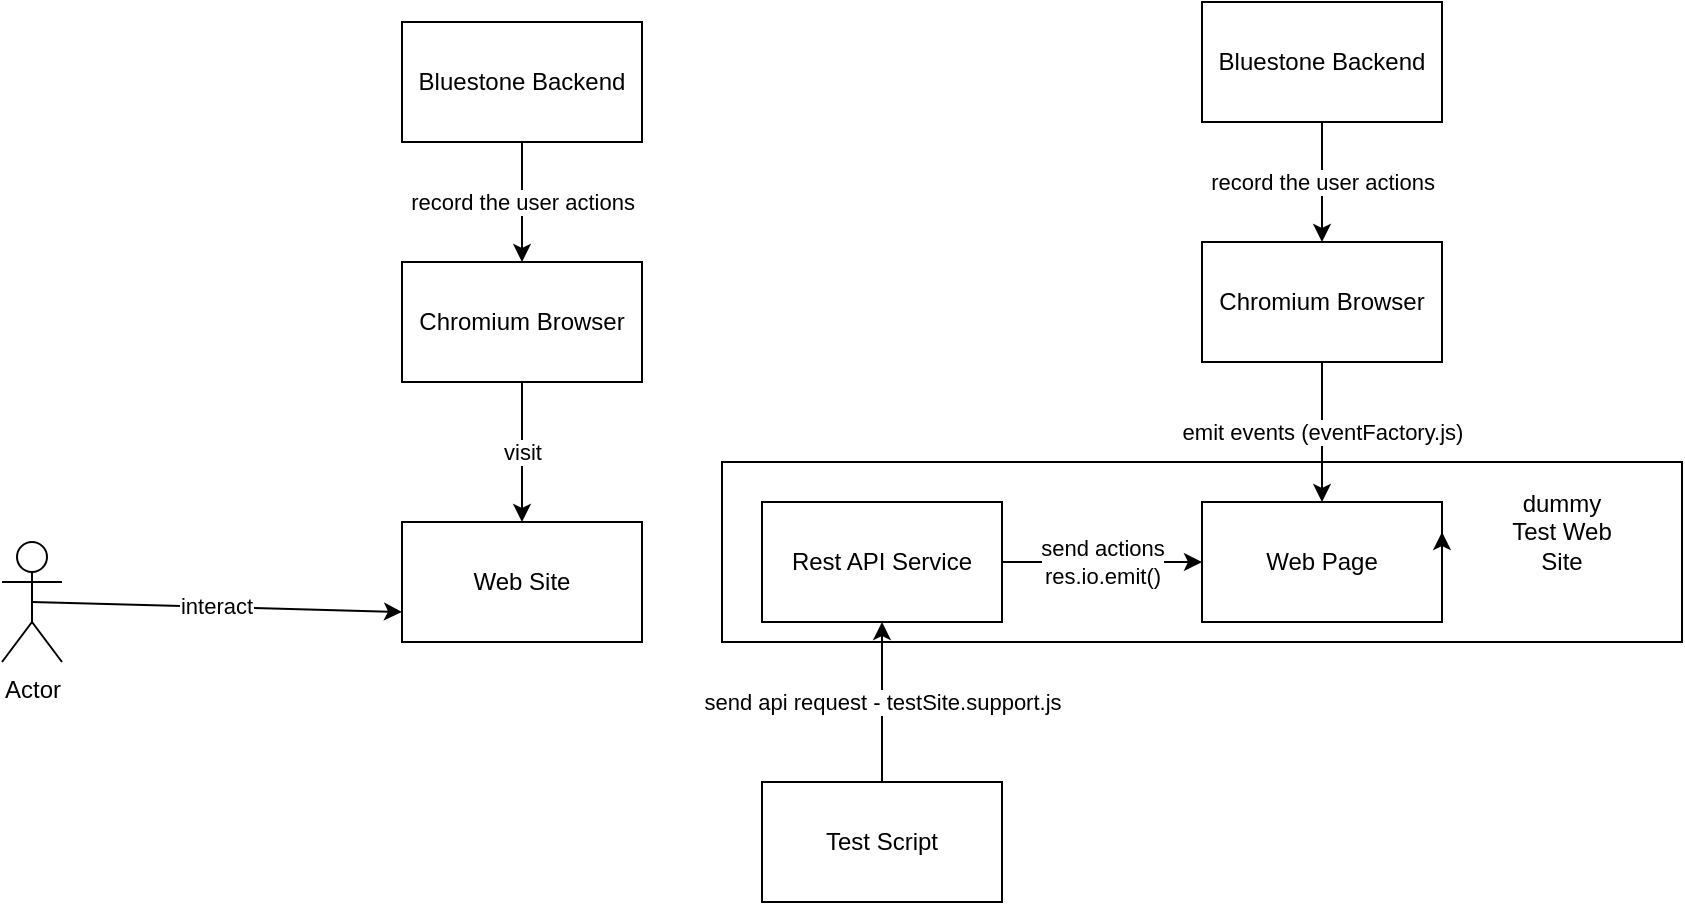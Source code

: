 <mxfile>
    <diagram id="cr-Ix9Q1EGZjhY94TOVm" name="Page-1">
        <mxGraphModel dx="597" dy="378" grid="1" gridSize="10" guides="1" tooltips="1" connect="1" arrows="1" fold="1" page="1" pageScale="1" pageWidth="850" pageHeight="1100" math="0" shadow="0">
            <root>
                <mxCell id="0"/>
                <mxCell id="1" parent="0"/>
                <mxCell id="23" value="" style="rounded=0;whiteSpace=wrap;html=1;" parent="1" vertex="1">
                    <mxGeometry x="570" y="290" width="480" height="90" as="geometry"/>
                </mxCell>
                <mxCell id="10" value="interact" style="edgeStyle=none;html=1;exitX=0.5;exitY=0.5;exitDx=0;exitDy=0;exitPerimeter=0;entryX=0;entryY=0.75;entryDx=0;entryDy=0;" parent="1" source="2" target="5" edge="1">
                    <mxGeometry relative="1" as="geometry"/>
                </mxCell>
                <mxCell id="2" value="Actor" style="shape=umlActor;verticalLabelPosition=bottom;verticalAlign=top;html=1;outlineConnect=0;" parent="1" vertex="1">
                    <mxGeometry x="210" y="330" width="30" height="60" as="geometry"/>
                </mxCell>
                <mxCell id="7" value="record the user actions" style="edgeStyle=none;html=1;" parent="1" source="4" edge="1">
                    <mxGeometry relative="1" as="geometry">
                        <mxPoint x="470" y="190" as="targetPoint"/>
                    </mxGeometry>
                </mxCell>
                <mxCell id="4" value="Bluestone Backend" style="rounded=0;whiteSpace=wrap;html=1;" parent="1" vertex="1">
                    <mxGeometry x="410" y="70" width="120" height="60" as="geometry"/>
                </mxCell>
                <mxCell id="5" value="Web Site" style="rounded=0;whiteSpace=wrap;html=1;" parent="1" vertex="1">
                    <mxGeometry x="410" y="320" width="120" height="60" as="geometry"/>
                </mxCell>
                <mxCell id="9" value="visit" style="edgeStyle=none;html=1;entryX=0.5;entryY=0;entryDx=0;entryDy=0;" parent="1" source="8" target="5" edge="1">
                    <mxGeometry relative="1" as="geometry"/>
                </mxCell>
                <mxCell id="8" value="Chromium Browser" style="rounded=0;whiteSpace=wrap;html=1;" parent="1" vertex="1">
                    <mxGeometry x="410" y="190" width="120" height="60" as="geometry"/>
                </mxCell>
                <mxCell id="13" value="record the user actions" style="edgeStyle=none;html=1;" parent="1" source="14" edge="1">
                    <mxGeometry relative="1" as="geometry">
                        <mxPoint x="870" y="180" as="targetPoint"/>
                    </mxGeometry>
                </mxCell>
                <mxCell id="14" value="Bluestone Backend" style="rounded=0;whiteSpace=wrap;html=1;" parent="1" vertex="1">
                    <mxGeometry x="810" y="60" width="120" height="60" as="geometry"/>
                </mxCell>
                <mxCell id="15" value="Web Page" style="rounded=0;whiteSpace=wrap;html=1;" parent="1" vertex="1">
                    <mxGeometry x="810" y="310" width="120" height="60" as="geometry"/>
                </mxCell>
                <mxCell id="16" value="emit events (eventFactory.js)" style="edgeStyle=none;html=1;entryX=0.5;entryY=0;entryDx=0;entryDy=0;" parent="1" source="17" target="15" edge="1">
                    <mxGeometry relative="1" as="geometry">
                        <Array as="points">
                            <mxPoint x="870" y="280"/>
                        </Array>
                    </mxGeometry>
                </mxCell>
                <mxCell id="17" value="Chromium Browser" style="rounded=0;whiteSpace=wrap;html=1;" parent="1" vertex="1">
                    <mxGeometry x="810" y="180" width="120" height="60" as="geometry"/>
                </mxCell>
                <mxCell id="20" value="send actions&lt;br&gt;res.io.emit()" style="edgeStyle=none;html=1;entryX=0;entryY=0.5;entryDx=0;entryDy=0;" parent="1" source="19" target="15" edge="1">
                    <mxGeometry relative="1" as="geometry"/>
                </mxCell>
                <mxCell id="19" value="Rest API Service" style="rounded=0;whiteSpace=wrap;html=1;" parent="1" vertex="1">
                    <mxGeometry x="590" y="310" width="120" height="60" as="geometry"/>
                </mxCell>
                <mxCell id="22" value="send api request - testSite.support.js" style="edgeStyle=none;html=1;entryX=0.5;entryY=1;entryDx=0;entryDy=0;" parent="1" source="21" target="19" edge="1">
                    <mxGeometry relative="1" as="geometry"/>
                </mxCell>
                <mxCell id="21" value="Test Script" style="rounded=0;whiteSpace=wrap;html=1;" parent="1" vertex="1">
                    <mxGeometry x="590" y="450" width="120" height="60" as="geometry"/>
                </mxCell>
                <mxCell id="24" value="dummy Test Web Site" style="text;html=1;strokeColor=none;fillColor=none;align=center;verticalAlign=middle;whiteSpace=wrap;rounded=0;" parent="1" vertex="1">
                    <mxGeometry x="960" y="310" width="60" height="30" as="geometry"/>
                </mxCell>
                <mxCell id="25" style="edgeStyle=none;html=1;exitX=1;exitY=0.5;exitDx=0;exitDy=0;entryX=1;entryY=0.25;entryDx=0;entryDy=0;" parent="1" source="15" target="15" edge="1">
                    <mxGeometry relative="1" as="geometry"/>
                </mxCell>
            </root>
        </mxGraphModel>
    </diagram>
</mxfile>